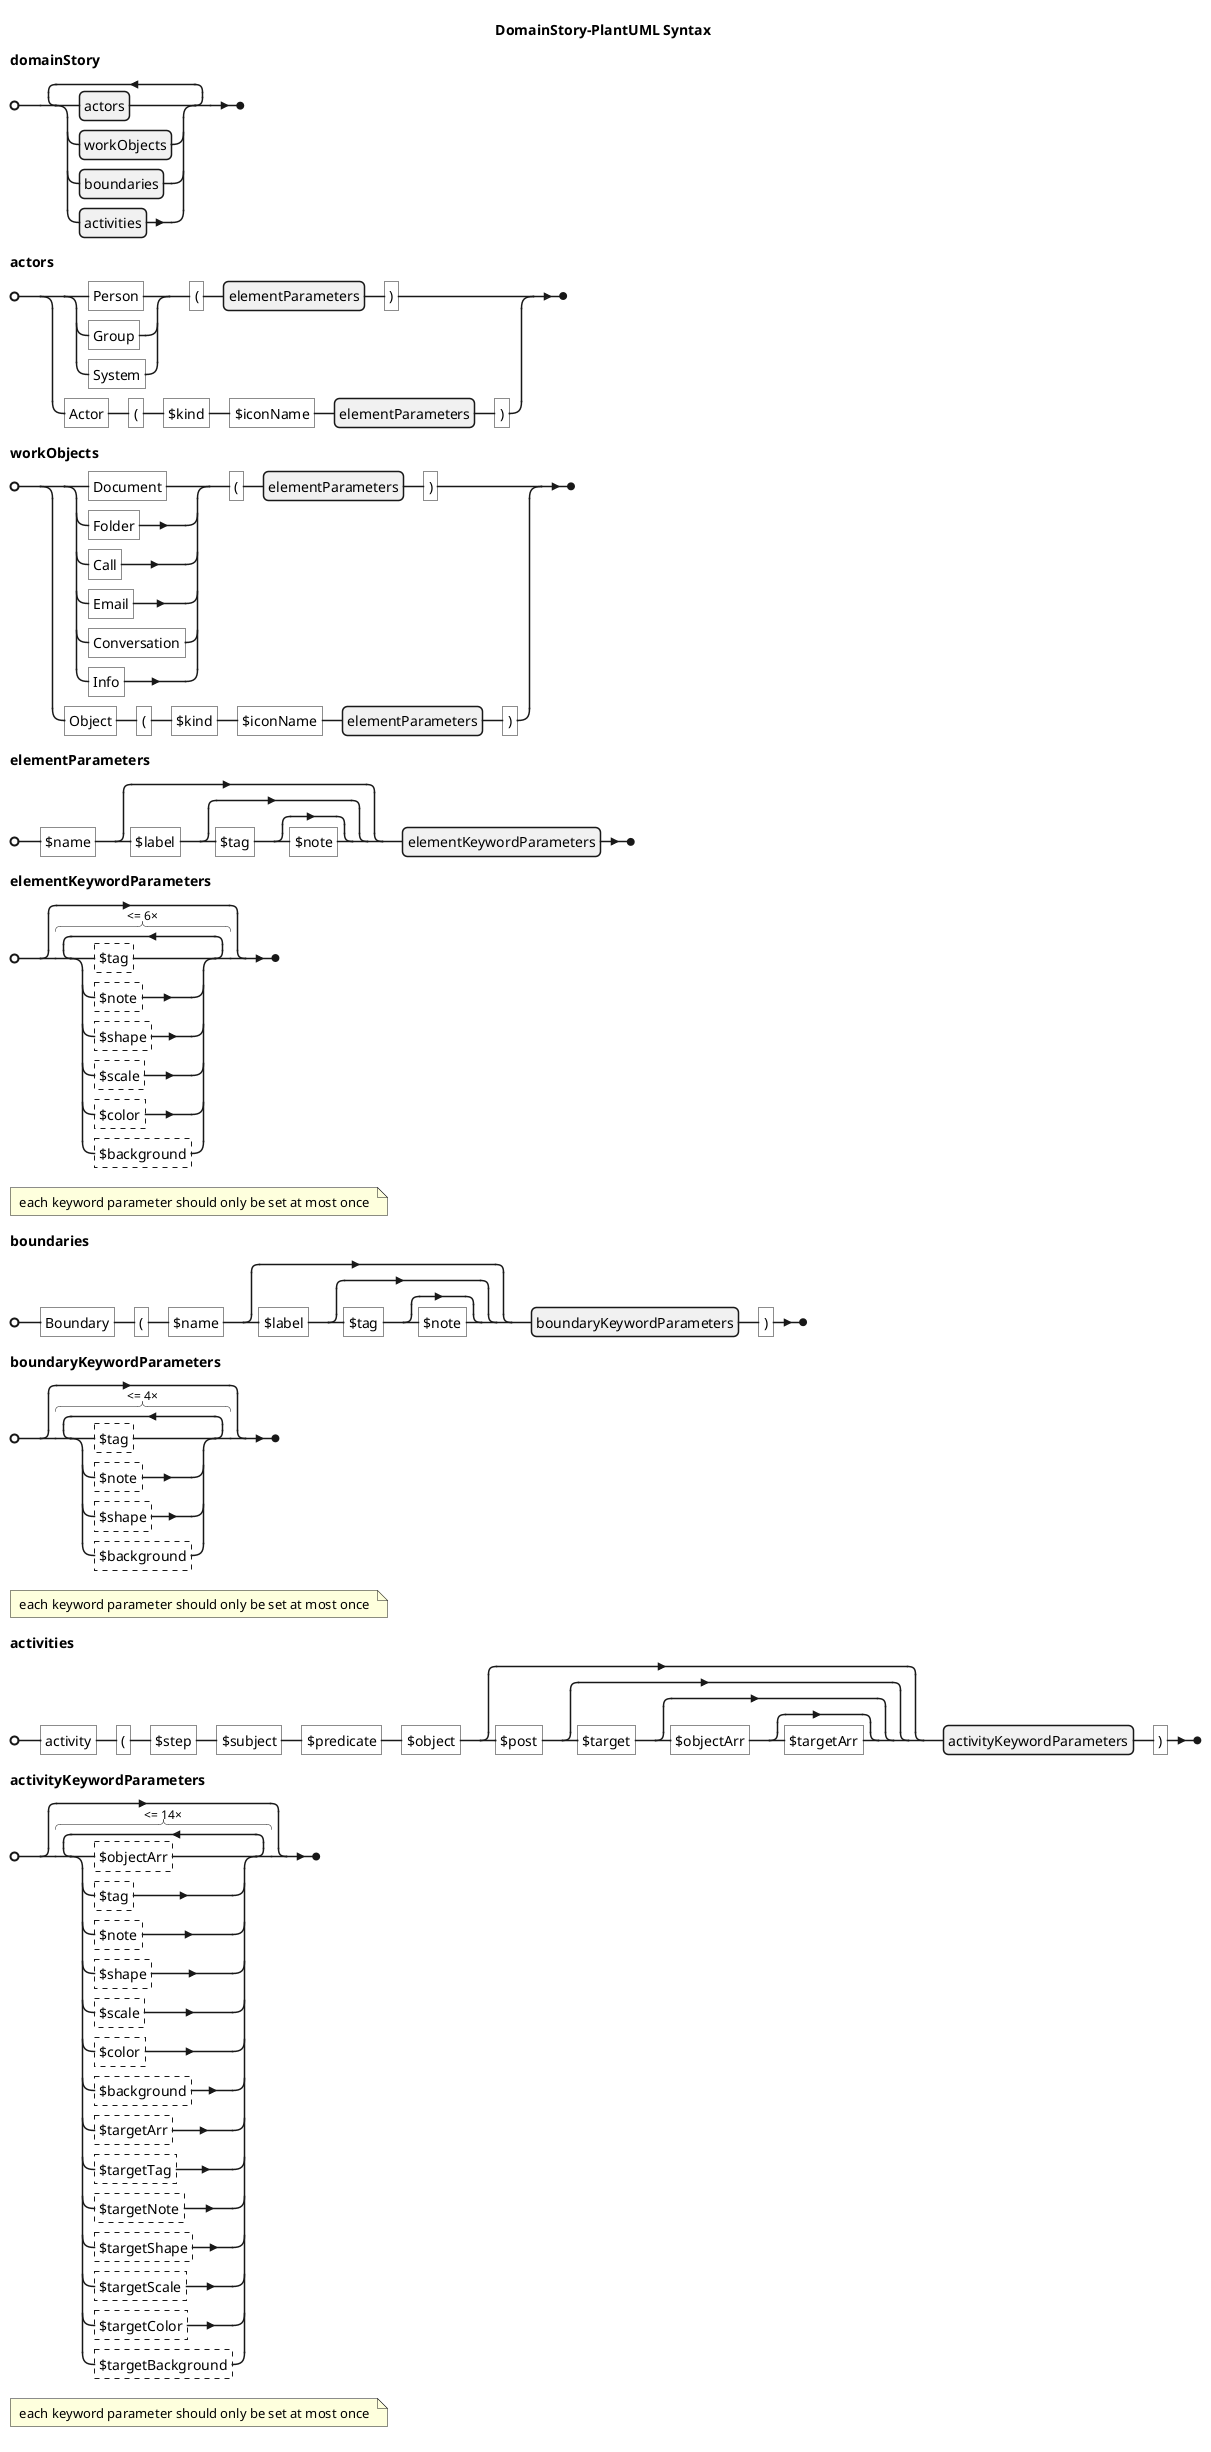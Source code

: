 @startebnf
title DomainStory-PlantUML Syntax

domainStory = { actors | workObjects | boundaries | activities }-;

actors = ( ("Person" | "Group" | "System"), "(", elementParameters, ")" )
    | ( "Actor", "(", "$kind", "$iconName", elementParameters, ")" );

workObjects = ( ("Document" | "Folder" | "Call" | "Email" | "Conversation" | "Info"), "(", elementParameters, ")" )
    | ( "Object", "(", "$kind", "$iconName", elementParameters, ")" );

elementParameters = "$name",[ "$label", ["$tag", ["$note"] ] ], elementKeywordParameters;

elementKeywordParameters = [ "<= 6" * ( ?$tag? | ?$note? | ?$shape? | ?$scale? | ?$color? | ?$background? ) ];
(* each keyword parameter should only be set at most once *)

boundaries = "Boundary", "(", "$name", [ "$label", ["$tag", ["$note"] ] ], boundaryKeywordParameters, ")";

boundaryKeywordParameters = [ "<= 4" * ( ?$tag? | ?$note? | ?$shape? | ?$background? ) ];
(* each keyword parameter should only be set at most once *)

activities = "activity", "(", "$step", "$subject", "$predicate", "$object",\
    [ "$post", ["$target", [ "$objectArr", ["$targetArr"] ] ] ], activityKeywordParameters,")";

activityKeywordParameters = [ "<= 14" * ( ?$objectArr? |?$tag? | ?$note? | ?$shape? | ?$scale? | ?$color? | ?$background?
    | ?$targetArr? | ?$targetTag? | ?$targetNote? | ?$targetShape? | ?$targetScale? | ?$targetColor? | ?$targetBackground? ) ];
(* each keyword parameter should only be set at most once *)
@endebnf
